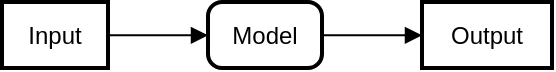 <mxfile version="21.6.9" type="github">
  <diagram name="Page-1" id="y7g-Y6-SokLnl_ipWtnO">
    <mxGraphModel>
      <root>
        <mxCell id="0" />
        <mxCell id="1" parent="0" />
        <mxCell id="2" value="Input" style="whiteSpace=wrap;strokeWidth=2;" vertex="1" parent="1">
          <mxGeometry width="53" height="33" as="geometry" />
        </mxCell>
        <mxCell id="3" value="Model" style="rounded=1;absoluteArcSize=1;arcSize=14;whiteSpace=wrap;strokeWidth=2;" vertex="1" parent="1">
          <mxGeometry x="103" width="57" height="33" as="geometry" />
        </mxCell>
        <mxCell id="4" value="Output" style="whiteSpace=wrap;strokeWidth=2;" vertex="1" parent="1">
          <mxGeometry x="210" width="65" height="33" as="geometry" />
        </mxCell>
        <mxCell id="5" value="" style="curved=1;startArrow=none;endArrow=block;exitX=0.991;exitY=0.505;entryX=-0.008;entryY=0.505;" edge="1" parent="1" source="2" target="3">
          <mxGeometry relative="1" as="geometry">
            <Array as="points" />
          </mxGeometry>
        </mxCell>
        <mxCell id="6" value="" style="curved=1;startArrow=none;endArrow=block;exitX=0.997;exitY=0.505;entryX=-0.003;entryY=0.505;" edge="1" parent="1" source="3" target="4">
          <mxGeometry relative="1" as="geometry">
            <Array as="points" />
          </mxGeometry>
        </mxCell>
      </root>
    </mxGraphModel>
  </diagram>
</mxfile>
